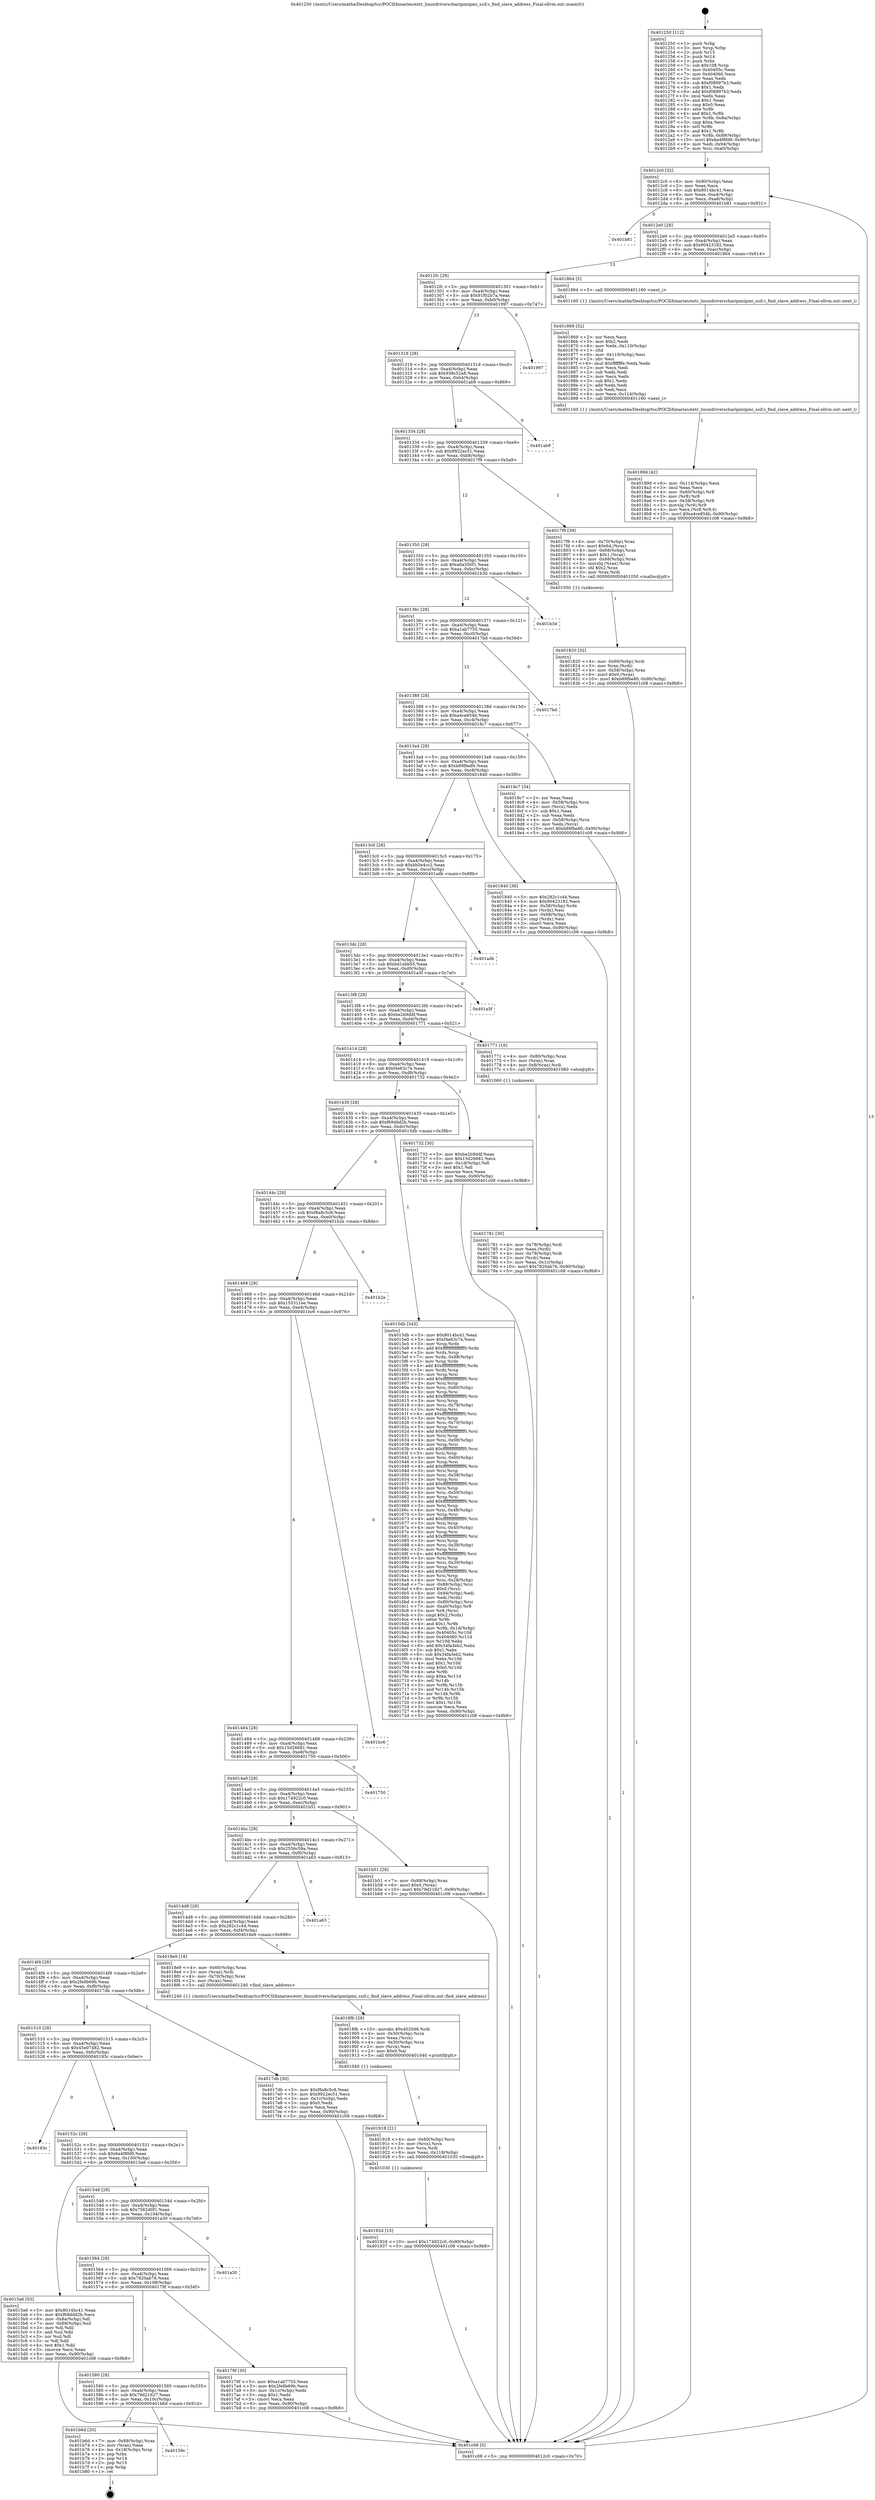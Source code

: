 digraph "0x401250" {
  label = "0x401250 (/mnt/c/Users/mathe/Desktop/tcc/POCII/binaries/extr_linuxdriverscharipmiipmi_ssif.c_find_slave_address_Final-ollvm.out::main(0))"
  labelloc = "t"
  node[shape=record]

  Entry [label="",width=0.3,height=0.3,shape=circle,fillcolor=black,style=filled]
  "0x4012c0" [label="{
     0x4012c0 [32]\l
     | [instrs]\l
     &nbsp;&nbsp;0x4012c0 \<+6\>: mov -0x90(%rbp),%eax\l
     &nbsp;&nbsp;0x4012c6 \<+2\>: mov %eax,%ecx\l
     &nbsp;&nbsp;0x4012c8 \<+6\>: sub $0x8014bc41,%ecx\l
     &nbsp;&nbsp;0x4012ce \<+6\>: mov %eax,-0xa4(%rbp)\l
     &nbsp;&nbsp;0x4012d4 \<+6\>: mov %ecx,-0xa8(%rbp)\l
     &nbsp;&nbsp;0x4012da \<+6\>: je 0000000000401b81 \<main+0x931\>\l
  }"]
  "0x401b81" [label="{
     0x401b81\l
  }", style=dashed]
  "0x4012e0" [label="{
     0x4012e0 [28]\l
     | [instrs]\l
     &nbsp;&nbsp;0x4012e0 \<+5\>: jmp 00000000004012e5 \<main+0x95\>\l
     &nbsp;&nbsp;0x4012e5 \<+6\>: mov -0xa4(%rbp),%eax\l
     &nbsp;&nbsp;0x4012eb \<+5\>: sub $0x90423182,%eax\l
     &nbsp;&nbsp;0x4012f0 \<+6\>: mov %eax,-0xac(%rbp)\l
     &nbsp;&nbsp;0x4012f6 \<+6\>: je 0000000000401864 \<main+0x614\>\l
  }"]
  Exit [label="",width=0.3,height=0.3,shape=circle,fillcolor=black,style=filled,peripheries=2]
  "0x401864" [label="{
     0x401864 [5]\l
     | [instrs]\l
     &nbsp;&nbsp;0x401864 \<+5\>: call 0000000000401160 \<next_i\>\l
     | [calls]\l
     &nbsp;&nbsp;0x401160 \{1\} (/mnt/c/Users/mathe/Desktop/tcc/POCII/binaries/extr_linuxdriverscharipmiipmi_ssif.c_find_slave_address_Final-ollvm.out::next_i)\l
  }"]
  "0x4012fc" [label="{
     0x4012fc [28]\l
     | [instrs]\l
     &nbsp;&nbsp;0x4012fc \<+5\>: jmp 0000000000401301 \<main+0xb1\>\l
     &nbsp;&nbsp;0x401301 \<+6\>: mov -0xa4(%rbp),%eax\l
     &nbsp;&nbsp;0x401307 \<+5\>: sub $0x91f02b7a,%eax\l
     &nbsp;&nbsp;0x40130c \<+6\>: mov %eax,-0xb0(%rbp)\l
     &nbsp;&nbsp;0x401312 \<+6\>: je 0000000000401997 \<main+0x747\>\l
  }"]
  "0x40159c" [label="{
     0x40159c\l
  }", style=dashed]
  "0x401997" [label="{
     0x401997\l
  }", style=dashed]
  "0x401318" [label="{
     0x401318 [28]\l
     | [instrs]\l
     &nbsp;&nbsp;0x401318 \<+5\>: jmp 000000000040131d \<main+0xcd\>\l
     &nbsp;&nbsp;0x40131d \<+6\>: mov -0xa4(%rbp),%eax\l
     &nbsp;&nbsp;0x401323 \<+5\>: sub $0x938c52a8,%eax\l
     &nbsp;&nbsp;0x401328 \<+6\>: mov %eax,-0xb4(%rbp)\l
     &nbsp;&nbsp;0x40132e \<+6\>: je 0000000000401ab9 \<main+0x869\>\l
  }"]
  "0x401b6d" [label="{
     0x401b6d [20]\l
     | [instrs]\l
     &nbsp;&nbsp;0x401b6d \<+7\>: mov -0x88(%rbp),%rax\l
     &nbsp;&nbsp;0x401b74 \<+2\>: mov (%rax),%eax\l
     &nbsp;&nbsp;0x401b76 \<+4\>: lea -0x18(%rbp),%rsp\l
     &nbsp;&nbsp;0x401b7a \<+1\>: pop %rbx\l
     &nbsp;&nbsp;0x401b7b \<+2\>: pop %r14\l
     &nbsp;&nbsp;0x401b7d \<+2\>: pop %r15\l
     &nbsp;&nbsp;0x401b7f \<+1\>: pop %rbp\l
     &nbsp;&nbsp;0x401b80 \<+1\>: ret\l
  }"]
  "0x401ab9" [label="{
     0x401ab9\l
  }", style=dashed]
  "0x401334" [label="{
     0x401334 [28]\l
     | [instrs]\l
     &nbsp;&nbsp;0x401334 \<+5\>: jmp 0000000000401339 \<main+0xe9\>\l
     &nbsp;&nbsp;0x401339 \<+6\>: mov -0xa4(%rbp),%eax\l
     &nbsp;&nbsp;0x40133f \<+5\>: sub $0x9922ec51,%eax\l
     &nbsp;&nbsp;0x401344 \<+6\>: mov %eax,-0xb8(%rbp)\l
     &nbsp;&nbsp;0x40134a \<+6\>: je 00000000004017f9 \<main+0x5a9\>\l
  }"]
  "0x40192d" [label="{
     0x40192d [15]\l
     | [instrs]\l
     &nbsp;&nbsp;0x40192d \<+10\>: movl $0x174922c0,-0x90(%rbp)\l
     &nbsp;&nbsp;0x401937 \<+5\>: jmp 0000000000401c08 \<main+0x9b8\>\l
  }"]
  "0x4017f9" [label="{
     0x4017f9 [39]\l
     | [instrs]\l
     &nbsp;&nbsp;0x4017f9 \<+4\>: mov -0x70(%rbp),%rax\l
     &nbsp;&nbsp;0x4017fd \<+6\>: movl $0x64,(%rax)\l
     &nbsp;&nbsp;0x401803 \<+4\>: mov -0x68(%rbp),%rax\l
     &nbsp;&nbsp;0x401807 \<+6\>: movl $0x1,(%rax)\l
     &nbsp;&nbsp;0x40180d \<+4\>: mov -0x68(%rbp),%rax\l
     &nbsp;&nbsp;0x401811 \<+3\>: movslq (%rax),%rax\l
     &nbsp;&nbsp;0x401814 \<+4\>: shl $0x2,%rax\l
     &nbsp;&nbsp;0x401818 \<+3\>: mov %rax,%rdi\l
     &nbsp;&nbsp;0x40181b \<+5\>: call 0000000000401050 \<malloc@plt\>\l
     | [calls]\l
     &nbsp;&nbsp;0x401050 \{1\} (unknown)\l
  }"]
  "0x401350" [label="{
     0x401350 [28]\l
     | [instrs]\l
     &nbsp;&nbsp;0x401350 \<+5\>: jmp 0000000000401355 \<main+0x105\>\l
     &nbsp;&nbsp;0x401355 \<+6\>: mov -0xa4(%rbp),%eax\l
     &nbsp;&nbsp;0x40135b \<+5\>: sub $0xa0a350f1,%eax\l
     &nbsp;&nbsp;0x401360 \<+6\>: mov %eax,-0xbc(%rbp)\l
     &nbsp;&nbsp;0x401366 \<+6\>: je 0000000000401b3d \<main+0x8ed\>\l
  }"]
  "0x401918" [label="{
     0x401918 [21]\l
     | [instrs]\l
     &nbsp;&nbsp;0x401918 \<+4\>: mov -0x60(%rbp),%rcx\l
     &nbsp;&nbsp;0x40191c \<+3\>: mov (%rcx),%rcx\l
     &nbsp;&nbsp;0x40191f \<+3\>: mov %rcx,%rdi\l
     &nbsp;&nbsp;0x401922 \<+6\>: mov %eax,-0x118(%rbp)\l
     &nbsp;&nbsp;0x401928 \<+5\>: call 0000000000401030 \<free@plt\>\l
     | [calls]\l
     &nbsp;&nbsp;0x401030 \{1\} (unknown)\l
  }"]
  "0x401b3d" [label="{
     0x401b3d\l
  }", style=dashed]
  "0x40136c" [label="{
     0x40136c [28]\l
     | [instrs]\l
     &nbsp;&nbsp;0x40136c \<+5\>: jmp 0000000000401371 \<main+0x121\>\l
     &nbsp;&nbsp;0x401371 \<+6\>: mov -0xa4(%rbp),%eax\l
     &nbsp;&nbsp;0x401377 \<+5\>: sub $0xa1ab7755,%eax\l
     &nbsp;&nbsp;0x40137c \<+6\>: mov %eax,-0xc0(%rbp)\l
     &nbsp;&nbsp;0x401382 \<+6\>: je 00000000004017bd \<main+0x56d\>\l
  }"]
  "0x4018fb" [label="{
     0x4018fb [29]\l
     | [instrs]\l
     &nbsp;&nbsp;0x4018fb \<+10\>: movabs $0x4020d6,%rdi\l
     &nbsp;&nbsp;0x401905 \<+4\>: mov -0x50(%rbp),%rcx\l
     &nbsp;&nbsp;0x401909 \<+2\>: mov %eax,(%rcx)\l
     &nbsp;&nbsp;0x40190b \<+4\>: mov -0x50(%rbp),%rcx\l
     &nbsp;&nbsp;0x40190f \<+2\>: mov (%rcx),%esi\l
     &nbsp;&nbsp;0x401911 \<+2\>: mov $0x0,%al\l
     &nbsp;&nbsp;0x401913 \<+5\>: call 0000000000401040 \<printf@plt\>\l
     | [calls]\l
     &nbsp;&nbsp;0x401040 \{1\} (unknown)\l
  }"]
  "0x4017bd" [label="{
     0x4017bd\l
  }", style=dashed]
  "0x401388" [label="{
     0x401388 [28]\l
     | [instrs]\l
     &nbsp;&nbsp;0x401388 \<+5\>: jmp 000000000040138d \<main+0x13d\>\l
     &nbsp;&nbsp;0x40138d \<+6\>: mov -0xa4(%rbp),%eax\l
     &nbsp;&nbsp;0x401393 \<+5\>: sub $0xa4ce854b,%eax\l
     &nbsp;&nbsp;0x401398 \<+6\>: mov %eax,-0xc4(%rbp)\l
     &nbsp;&nbsp;0x40139e \<+6\>: je 00000000004018c7 \<main+0x677\>\l
  }"]
  "0x40189d" [label="{
     0x40189d [42]\l
     | [instrs]\l
     &nbsp;&nbsp;0x40189d \<+6\>: mov -0x114(%rbp),%ecx\l
     &nbsp;&nbsp;0x4018a3 \<+3\>: imul %eax,%ecx\l
     &nbsp;&nbsp;0x4018a6 \<+4\>: mov -0x60(%rbp),%r8\l
     &nbsp;&nbsp;0x4018aa \<+3\>: mov (%r8),%r8\l
     &nbsp;&nbsp;0x4018ad \<+4\>: mov -0x58(%rbp),%r9\l
     &nbsp;&nbsp;0x4018b1 \<+3\>: movslq (%r9),%r9\l
     &nbsp;&nbsp;0x4018b4 \<+4\>: mov %ecx,(%r8,%r9,4)\l
     &nbsp;&nbsp;0x4018b8 \<+10\>: movl $0xa4ce854b,-0x90(%rbp)\l
     &nbsp;&nbsp;0x4018c2 \<+5\>: jmp 0000000000401c08 \<main+0x9b8\>\l
  }"]
  "0x4018c7" [label="{
     0x4018c7 [34]\l
     | [instrs]\l
     &nbsp;&nbsp;0x4018c7 \<+2\>: xor %eax,%eax\l
     &nbsp;&nbsp;0x4018c9 \<+4\>: mov -0x58(%rbp),%rcx\l
     &nbsp;&nbsp;0x4018cd \<+2\>: mov (%rcx),%edx\l
     &nbsp;&nbsp;0x4018cf \<+3\>: sub $0x1,%eax\l
     &nbsp;&nbsp;0x4018d2 \<+2\>: sub %eax,%edx\l
     &nbsp;&nbsp;0x4018d4 \<+4\>: mov -0x58(%rbp),%rcx\l
     &nbsp;&nbsp;0x4018d8 \<+2\>: mov %edx,(%rcx)\l
     &nbsp;&nbsp;0x4018da \<+10\>: movl $0xb89fbe80,-0x90(%rbp)\l
     &nbsp;&nbsp;0x4018e4 \<+5\>: jmp 0000000000401c08 \<main+0x9b8\>\l
  }"]
  "0x4013a4" [label="{
     0x4013a4 [28]\l
     | [instrs]\l
     &nbsp;&nbsp;0x4013a4 \<+5\>: jmp 00000000004013a9 \<main+0x159\>\l
     &nbsp;&nbsp;0x4013a9 \<+6\>: mov -0xa4(%rbp),%eax\l
     &nbsp;&nbsp;0x4013af \<+5\>: sub $0xb89fbe80,%eax\l
     &nbsp;&nbsp;0x4013b4 \<+6\>: mov %eax,-0xc8(%rbp)\l
     &nbsp;&nbsp;0x4013ba \<+6\>: je 0000000000401840 \<main+0x5f0\>\l
  }"]
  "0x401869" [label="{
     0x401869 [52]\l
     | [instrs]\l
     &nbsp;&nbsp;0x401869 \<+2\>: xor %ecx,%ecx\l
     &nbsp;&nbsp;0x40186b \<+5\>: mov $0x2,%edx\l
     &nbsp;&nbsp;0x401870 \<+6\>: mov %edx,-0x110(%rbp)\l
     &nbsp;&nbsp;0x401876 \<+1\>: cltd\l
     &nbsp;&nbsp;0x401877 \<+6\>: mov -0x110(%rbp),%esi\l
     &nbsp;&nbsp;0x40187d \<+2\>: idiv %esi\l
     &nbsp;&nbsp;0x40187f \<+6\>: imul $0xfffffffe,%edx,%edx\l
     &nbsp;&nbsp;0x401885 \<+2\>: mov %ecx,%edi\l
     &nbsp;&nbsp;0x401887 \<+2\>: sub %edx,%edi\l
     &nbsp;&nbsp;0x401889 \<+2\>: mov %ecx,%edx\l
     &nbsp;&nbsp;0x40188b \<+3\>: sub $0x1,%edx\l
     &nbsp;&nbsp;0x40188e \<+2\>: add %edx,%edi\l
     &nbsp;&nbsp;0x401890 \<+2\>: sub %edi,%ecx\l
     &nbsp;&nbsp;0x401892 \<+6\>: mov %ecx,-0x114(%rbp)\l
     &nbsp;&nbsp;0x401898 \<+5\>: call 0000000000401160 \<next_i\>\l
     | [calls]\l
     &nbsp;&nbsp;0x401160 \{1\} (/mnt/c/Users/mathe/Desktop/tcc/POCII/binaries/extr_linuxdriverscharipmiipmi_ssif.c_find_slave_address_Final-ollvm.out::next_i)\l
  }"]
  "0x401840" [label="{
     0x401840 [36]\l
     | [instrs]\l
     &nbsp;&nbsp;0x401840 \<+5\>: mov $0x282c1c44,%eax\l
     &nbsp;&nbsp;0x401845 \<+5\>: mov $0x90423182,%ecx\l
     &nbsp;&nbsp;0x40184a \<+4\>: mov -0x58(%rbp),%rdx\l
     &nbsp;&nbsp;0x40184e \<+2\>: mov (%rdx),%esi\l
     &nbsp;&nbsp;0x401850 \<+4\>: mov -0x68(%rbp),%rdx\l
     &nbsp;&nbsp;0x401854 \<+2\>: cmp (%rdx),%esi\l
     &nbsp;&nbsp;0x401856 \<+3\>: cmovl %ecx,%eax\l
     &nbsp;&nbsp;0x401859 \<+6\>: mov %eax,-0x90(%rbp)\l
     &nbsp;&nbsp;0x40185f \<+5\>: jmp 0000000000401c08 \<main+0x9b8\>\l
  }"]
  "0x4013c0" [label="{
     0x4013c0 [28]\l
     | [instrs]\l
     &nbsp;&nbsp;0x4013c0 \<+5\>: jmp 00000000004013c5 \<main+0x175\>\l
     &nbsp;&nbsp;0x4013c5 \<+6\>: mov -0xa4(%rbp),%eax\l
     &nbsp;&nbsp;0x4013cb \<+5\>: sub $0xbb5e4cc2,%eax\l
     &nbsp;&nbsp;0x4013d0 \<+6\>: mov %eax,-0xcc(%rbp)\l
     &nbsp;&nbsp;0x4013d6 \<+6\>: je 0000000000401adb \<main+0x88b\>\l
  }"]
  "0x401820" [label="{
     0x401820 [32]\l
     | [instrs]\l
     &nbsp;&nbsp;0x401820 \<+4\>: mov -0x60(%rbp),%rdi\l
     &nbsp;&nbsp;0x401824 \<+3\>: mov %rax,(%rdi)\l
     &nbsp;&nbsp;0x401827 \<+4\>: mov -0x58(%rbp),%rax\l
     &nbsp;&nbsp;0x40182b \<+6\>: movl $0x0,(%rax)\l
     &nbsp;&nbsp;0x401831 \<+10\>: movl $0xb89fbe80,-0x90(%rbp)\l
     &nbsp;&nbsp;0x40183b \<+5\>: jmp 0000000000401c08 \<main+0x9b8\>\l
  }"]
  "0x401adb" [label="{
     0x401adb\l
  }", style=dashed]
  "0x4013dc" [label="{
     0x4013dc [28]\l
     | [instrs]\l
     &nbsp;&nbsp;0x4013dc \<+5\>: jmp 00000000004013e1 \<main+0x191\>\l
     &nbsp;&nbsp;0x4013e1 \<+6\>: mov -0xa4(%rbp),%eax\l
     &nbsp;&nbsp;0x4013e7 \<+5\>: sub $0xbd1ebb55,%eax\l
     &nbsp;&nbsp;0x4013ec \<+6\>: mov %eax,-0xd0(%rbp)\l
     &nbsp;&nbsp;0x4013f2 \<+6\>: je 0000000000401a3f \<main+0x7ef\>\l
  }"]
  "0x401580" [label="{
     0x401580 [28]\l
     | [instrs]\l
     &nbsp;&nbsp;0x401580 \<+5\>: jmp 0000000000401585 \<main+0x335\>\l
     &nbsp;&nbsp;0x401585 \<+6\>: mov -0xa4(%rbp),%eax\l
     &nbsp;&nbsp;0x40158b \<+5\>: sub $0x79d21627,%eax\l
     &nbsp;&nbsp;0x401590 \<+6\>: mov %eax,-0x10c(%rbp)\l
     &nbsp;&nbsp;0x401596 \<+6\>: je 0000000000401b6d \<main+0x91d\>\l
  }"]
  "0x401a3f" [label="{
     0x401a3f\l
  }", style=dashed]
  "0x4013f8" [label="{
     0x4013f8 [28]\l
     | [instrs]\l
     &nbsp;&nbsp;0x4013f8 \<+5\>: jmp 00000000004013fd \<main+0x1ad\>\l
     &nbsp;&nbsp;0x4013fd \<+6\>: mov -0xa4(%rbp),%eax\l
     &nbsp;&nbsp;0x401403 \<+5\>: sub $0xbe2b9ddf,%eax\l
     &nbsp;&nbsp;0x401408 \<+6\>: mov %eax,-0xd4(%rbp)\l
     &nbsp;&nbsp;0x40140e \<+6\>: je 0000000000401771 \<main+0x521\>\l
  }"]
  "0x40179f" [label="{
     0x40179f [30]\l
     | [instrs]\l
     &nbsp;&nbsp;0x40179f \<+5\>: mov $0xa1ab7755,%eax\l
     &nbsp;&nbsp;0x4017a4 \<+5\>: mov $0x2fe8b69b,%ecx\l
     &nbsp;&nbsp;0x4017a9 \<+3\>: mov -0x1c(%rbp),%edx\l
     &nbsp;&nbsp;0x4017ac \<+3\>: cmp $0x1,%edx\l
     &nbsp;&nbsp;0x4017af \<+3\>: cmovl %ecx,%eax\l
     &nbsp;&nbsp;0x4017b2 \<+6\>: mov %eax,-0x90(%rbp)\l
     &nbsp;&nbsp;0x4017b8 \<+5\>: jmp 0000000000401c08 \<main+0x9b8\>\l
  }"]
  "0x401771" [label="{
     0x401771 [16]\l
     | [instrs]\l
     &nbsp;&nbsp;0x401771 \<+4\>: mov -0x80(%rbp),%rax\l
     &nbsp;&nbsp;0x401775 \<+3\>: mov (%rax),%rax\l
     &nbsp;&nbsp;0x401778 \<+4\>: mov 0x8(%rax),%rdi\l
     &nbsp;&nbsp;0x40177c \<+5\>: call 0000000000401060 \<atoi@plt\>\l
     | [calls]\l
     &nbsp;&nbsp;0x401060 \{1\} (unknown)\l
  }"]
  "0x401414" [label="{
     0x401414 [28]\l
     | [instrs]\l
     &nbsp;&nbsp;0x401414 \<+5\>: jmp 0000000000401419 \<main+0x1c9\>\l
     &nbsp;&nbsp;0x401419 \<+6\>: mov -0xa4(%rbp),%eax\l
     &nbsp;&nbsp;0x40141f \<+5\>: sub $0xf4e63c7e,%eax\l
     &nbsp;&nbsp;0x401424 \<+6\>: mov %eax,-0xd8(%rbp)\l
     &nbsp;&nbsp;0x40142a \<+6\>: je 0000000000401732 \<main+0x4e2\>\l
  }"]
  "0x401564" [label="{
     0x401564 [28]\l
     | [instrs]\l
     &nbsp;&nbsp;0x401564 \<+5\>: jmp 0000000000401569 \<main+0x319\>\l
     &nbsp;&nbsp;0x401569 \<+6\>: mov -0xa4(%rbp),%eax\l
     &nbsp;&nbsp;0x40156f \<+5\>: sub $0x7820ab76,%eax\l
     &nbsp;&nbsp;0x401574 \<+6\>: mov %eax,-0x108(%rbp)\l
     &nbsp;&nbsp;0x40157a \<+6\>: je 000000000040179f \<main+0x54f\>\l
  }"]
  "0x401732" [label="{
     0x401732 [30]\l
     | [instrs]\l
     &nbsp;&nbsp;0x401732 \<+5\>: mov $0xbe2b9ddf,%eax\l
     &nbsp;&nbsp;0x401737 \<+5\>: mov $0x15d26681,%ecx\l
     &nbsp;&nbsp;0x40173c \<+3\>: mov -0x1d(%rbp),%dl\l
     &nbsp;&nbsp;0x40173f \<+3\>: test $0x1,%dl\l
     &nbsp;&nbsp;0x401742 \<+3\>: cmovne %ecx,%eax\l
     &nbsp;&nbsp;0x401745 \<+6\>: mov %eax,-0x90(%rbp)\l
     &nbsp;&nbsp;0x40174b \<+5\>: jmp 0000000000401c08 \<main+0x9b8\>\l
  }"]
  "0x401430" [label="{
     0x401430 [28]\l
     | [instrs]\l
     &nbsp;&nbsp;0x401430 \<+5\>: jmp 0000000000401435 \<main+0x1e5\>\l
     &nbsp;&nbsp;0x401435 \<+6\>: mov -0xa4(%rbp),%eax\l
     &nbsp;&nbsp;0x40143b \<+5\>: sub $0xf69ddd2b,%eax\l
     &nbsp;&nbsp;0x401440 \<+6\>: mov %eax,-0xdc(%rbp)\l
     &nbsp;&nbsp;0x401446 \<+6\>: je 00000000004015db \<main+0x38b\>\l
  }"]
  "0x401a30" [label="{
     0x401a30\l
  }", style=dashed]
  "0x4015db" [label="{
     0x4015db [343]\l
     | [instrs]\l
     &nbsp;&nbsp;0x4015db \<+5\>: mov $0x8014bc41,%eax\l
     &nbsp;&nbsp;0x4015e0 \<+5\>: mov $0xf4e63c7e,%ecx\l
     &nbsp;&nbsp;0x4015e5 \<+3\>: mov %rsp,%rdx\l
     &nbsp;&nbsp;0x4015e8 \<+4\>: add $0xfffffffffffffff0,%rdx\l
     &nbsp;&nbsp;0x4015ec \<+3\>: mov %rdx,%rsp\l
     &nbsp;&nbsp;0x4015ef \<+7\>: mov %rdx,-0x88(%rbp)\l
     &nbsp;&nbsp;0x4015f6 \<+3\>: mov %rsp,%rdx\l
     &nbsp;&nbsp;0x4015f9 \<+4\>: add $0xfffffffffffffff0,%rdx\l
     &nbsp;&nbsp;0x4015fd \<+3\>: mov %rdx,%rsp\l
     &nbsp;&nbsp;0x401600 \<+3\>: mov %rsp,%rsi\l
     &nbsp;&nbsp;0x401603 \<+4\>: add $0xfffffffffffffff0,%rsi\l
     &nbsp;&nbsp;0x401607 \<+3\>: mov %rsi,%rsp\l
     &nbsp;&nbsp;0x40160a \<+4\>: mov %rsi,-0x80(%rbp)\l
     &nbsp;&nbsp;0x40160e \<+3\>: mov %rsp,%rsi\l
     &nbsp;&nbsp;0x401611 \<+4\>: add $0xfffffffffffffff0,%rsi\l
     &nbsp;&nbsp;0x401615 \<+3\>: mov %rsi,%rsp\l
     &nbsp;&nbsp;0x401618 \<+4\>: mov %rsi,-0x78(%rbp)\l
     &nbsp;&nbsp;0x40161c \<+3\>: mov %rsp,%rsi\l
     &nbsp;&nbsp;0x40161f \<+4\>: add $0xfffffffffffffff0,%rsi\l
     &nbsp;&nbsp;0x401623 \<+3\>: mov %rsi,%rsp\l
     &nbsp;&nbsp;0x401626 \<+4\>: mov %rsi,-0x70(%rbp)\l
     &nbsp;&nbsp;0x40162a \<+3\>: mov %rsp,%rsi\l
     &nbsp;&nbsp;0x40162d \<+4\>: add $0xfffffffffffffff0,%rsi\l
     &nbsp;&nbsp;0x401631 \<+3\>: mov %rsi,%rsp\l
     &nbsp;&nbsp;0x401634 \<+4\>: mov %rsi,-0x68(%rbp)\l
     &nbsp;&nbsp;0x401638 \<+3\>: mov %rsp,%rsi\l
     &nbsp;&nbsp;0x40163b \<+4\>: add $0xfffffffffffffff0,%rsi\l
     &nbsp;&nbsp;0x40163f \<+3\>: mov %rsi,%rsp\l
     &nbsp;&nbsp;0x401642 \<+4\>: mov %rsi,-0x60(%rbp)\l
     &nbsp;&nbsp;0x401646 \<+3\>: mov %rsp,%rsi\l
     &nbsp;&nbsp;0x401649 \<+4\>: add $0xfffffffffffffff0,%rsi\l
     &nbsp;&nbsp;0x40164d \<+3\>: mov %rsi,%rsp\l
     &nbsp;&nbsp;0x401650 \<+4\>: mov %rsi,-0x58(%rbp)\l
     &nbsp;&nbsp;0x401654 \<+3\>: mov %rsp,%rsi\l
     &nbsp;&nbsp;0x401657 \<+4\>: add $0xfffffffffffffff0,%rsi\l
     &nbsp;&nbsp;0x40165b \<+3\>: mov %rsi,%rsp\l
     &nbsp;&nbsp;0x40165e \<+4\>: mov %rsi,-0x50(%rbp)\l
     &nbsp;&nbsp;0x401662 \<+3\>: mov %rsp,%rsi\l
     &nbsp;&nbsp;0x401665 \<+4\>: add $0xfffffffffffffff0,%rsi\l
     &nbsp;&nbsp;0x401669 \<+3\>: mov %rsi,%rsp\l
     &nbsp;&nbsp;0x40166c \<+4\>: mov %rsi,-0x48(%rbp)\l
     &nbsp;&nbsp;0x401670 \<+3\>: mov %rsp,%rsi\l
     &nbsp;&nbsp;0x401673 \<+4\>: add $0xfffffffffffffff0,%rsi\l
     &nbsp;&nbsp;0x401677 \<+3\>: mov %rsi,%rsp\l
     &nbsp;&nbsp;0x40167a \<+4\>: mov %rsi,-0x40(%rbp)\l
     &nbsp;&nbsp;0x40167e \<+3\>: mov %rsp,%rsi\l
     &nbsp;&nbsp;0x401681 \<+4\>: add $0xfffffffffffffff0,%rsi\l
     &nbsp;&nbsp;0x401685 \<+3\>: mov %rsi,%rsp\l
     &nbsp;&nbsp;0x401688 \<+4\>: mov %rsi,-0x38(%rbp)\l
     &nbsp;&nbsp;0x40168c \<+3\>: mov %rsp,%rsi\l
     &nbsp;&nbsp;0x40168f \<+4\>: add $0xfffffffffffffff0,%rsi\l
     &nbsp;&nbsp;0x401693 \<+3\>: mov %rsi,%rsp\l
     &nbsp;&nbsp;0x401696 \<+4\>: mov %rsi,-0x30(%rbp)\l
     &nbsp;&nbsp;0x40169a \<+3\>: mov %rsp,%rsi\l
     &nbsp;&nbsp;0x40169d \<+4\>: add $0xfffffffffffffff0,%rsi\l
     &nbsp;&nbsp;0x4016a1 \<+3\>: mov %rsi,%rsp\l
     &nbsp;&nbsp;0x4016a4 \<+4\>: mov %rsi,-0x28(%rbp)\l
     &nbsp;&nbsp;0x4016a8 \<+7\>: mov -0x88(%rbp),%rsi\l
     &nbsp;&nbsp;0x4016af \<+6\>: movl $0x0,(%rsi)\l
     &nbsp;&nbsp;0x4016b5 \<+6\>: mov -0x94(%rbp),%edi\l
     &nbsp;&nbsp;0x4016bb \<+2\>: mov %edi,(%rdx)\l
     &nbsp;&nbsp;0x4016bd \<+4\>: mov -0x80(%rbp),%rsi\l
     &nbsp;&nbsp;0x4016c1 \<+7\>: mov -0xa0(%rbp),%r8\l
     &nbsp;&nbsp;0x4016c8 \<+3\>: mov %r8,(%rsi)\l
     &nbsp;&nbsp;0x4016cb \<+3\>: cmpl $0x2,(%rdx)\l
     &nbsp;&nbsp;0x4016ce \<+4\>: setne %r9b\l
     &nbsp;&nbsp;0x4016d2 \<+4\>: and $0x1,%r9b\l
     &nbsp;&nbsp;0x4016d6 \<+4\>: mov %r9b,-0x1d(%rbp)\l
     &nbsp;&nbsp;0x4016da \<+8\>: mov 0x40405c,%r10d\l
     &nbsp;&nbsp;0x4016e2 \<+8\>: mov 0x404060,%r11d\l
     &nbsp;&nbsp;0x4016ea \<+3\>: mov %r10d,%ebx\l
     &nbsp;&nbsp;0x4016ed \<+6\>: add $0x34fa3eb2,%ebx\l
     &nbsp;&nbsp;0x4016f3 \<+3\>: sub $0x1,%ebx\l
     &nbsp;&nbsp;0x4016f6 \<+6\>: sub $0x34fa3eb2,%ebx\l
     &nbsp;&nbsp;0x4016fc \<+4\>: imul %ebx,%r10d\l
     &nbsp;&nbsp;0x401700 \<+4\>: and $0x1,%r10d\l
     &nbsp;&nbsp;0x401704 \<+4\>: cmp $0x0,%r10d\l
     &nbsp;&nbsp;0x401708 \<+4\>: sete %r9b\l
     &nbsp;&nbsp;0x40170c \<+4\>: cmp $0xa,%r11d\l
     &nbsp;&nbsp;0x401710 \<+4\>: setl %r14b\l
     &nbsp;&nbsp;0x401714 \<+3\>: mov %r9b,%r15b\l
     &nbsp;&nbsp;0x401717 \<+3\>: and %r14b,%r15b\l
     &nbsp;&nbsp;0x40171a \<+3\>: xor %r14b,%r9b\l
     &nbsp;&nbsp;0x40171d \<+3\>: or %r9b,%r15b\l
     &nbsp;&nbsp;0x401720 \<+4\>: test $0x1,%r15b\l
     &nbsp;&nbsp;0x401724 \<+3\>: cmovne %ecx,%eax\l
     &nbsp;&nbsp;0x401727 \<+6\>: mov %eax,-0x90(%rbp)\l
     &nbsp;&nbsp;0x40172d \<+5\>: jmp 0000000000401c08 \<main+0x9b8\>\l
  }"]
  "0x40144c" [label="{
     0x40144c [28]\l
     | [instrs]\l
     &nbsp;&nbsp;0x40144c \<+5\>: jmp 0000000000401451 \<main+0x201\>\l
     &nbsp;&nbsp;0x401451 \<+6\>: mov -0xa4(%rbp),%eax\l
     &nbsp;&nbsp;0x401457 \<+5\>: sub $0xf8a8c5c8,%eax\l
     &nbsp;&nbsp;0x40145c \<+6\>: mov %eax,-0xe0(%rbp)\l
     &nbsp;&nbsp;0x401462 \<+6\>: je 0000000000401b2e \<main+0x8de\>\l
  }"]
  "0x401781" [label="{
     0x401781 [30]\l
     | [instrs]\l
     &nbsp;&nbsp;0x401781 \<+4\>: mov -0x78(%rbp),%rdi\l
     &nbsp;&nbsp;0x401785 \<+2\>: mov %eax,(%rdi)\l
     &nbsp;&nbsp;0x401787 \<+4\>: mov -0x78(%rbp),%rdi\l
     &nbsp;&nbsp;0x40178b \<+2\>: mov (%rdi),%eax\l
     &nbsp;&nbsp;0x40178d \<+3\>: mov %eax,-0x1c(%rbp)\l
     &nbsp;&nbsp;0x401790 \<+10\>: movl $0x7820ab76,-0x90(%rbp)\l
     &nbsp;&nbsp;0x40179a \<+5\>: jmp 0000000000401c08 \<main+0x9b8\>\l
  }"]
  "0x401b2e" [label="{
     0x401b2e\l
  }", style=dashed]
  "0x401468" [label="{
     0x401468 [28]\l
     | [instrs]\l
     &nbsp;&nbsp;0x401468 \<+5\>: jmp 000000000040146d \<main+0x21d\>\l
     &nbsp;&nbsp;0x40146d \<+6\>: mov -0xa4(%rbp),%eax\l
     &nbsp;&nbsp;0x401473 \<+5\>: sub $0x155311ee,%eax\l
     &nbsp;&nbsp;0x401478 \<+6\>: mov %eax,-0xe4(%rbp)\l
     &nbsp;&nbsp;0x40147e \<+6\>: je 0000000000401bc6 \<main+0x976\>\l
  }"]
  "0x401250" [label="{
     0x401250 [112]\l
     | [instrs]\l
     &nbsp;&nbsp;0x401250 \<+1\>: push %rbp\l
     &nbsp;&nbsp;0x401251 \<+3\>: mov %rsp,%rbp\l
     &nbsp;&nbsp;0x401254 \<+2\>: push %r15\l
     &nbsp;&nbsp;0x401256 \<+2\>: push %r14\l
     &nbsp;&nbsp;0x401258 \<+1\>: push %rbx\l
     &nbsp;&nbsp;0x401259 \<+7\>: sub $0x108,%rsp\l
     &nbsp;&nbsp;0x401260 \<+7\>: mov 0x40405c,%eax\l
     &nbsp;&nbsp;0x401267 \<+7\>: mov 0x404060,%ecx\l
     &nbsp;&nbsp;0x40126e \<+2\>: mov %eax,%edx\l
     &nbsp;&nbsp;0x401270 \<+6\>: sub $0xf08997b3,%edx\l
     &nbsp;&nbsp;0x401276 \<+3\>: sub $0x1,%edx\l
     &nbsp;&nbsp;0x401279 \<+6\>: add $0xf08997b3,%edx\l
     &nbsp;&nbsp;0x40127f \<+3\>: imul %edx,%eax\l
     &nbsp;&nbsp;0x401282 \<+3\>: and $0x1,%eax\l
     &nbsp;&nbsp;0x401285 \<+3\>: cmp $0x0,%eax\l
     &nbsp;&nbsp;0x401288 \<+4\>: sete %r8b\l
     &nbsp;&nbsp;0x40128c \<+4\>: and $0x1,%r8b\l
     &nbsp;&nbsp;0x401290 \<+7\>: mov %r8b,-0x8a(%rbp)\l
     &nbsp;&nbsp;0x401297 \<+3\>: cmp $0xa,%ecx\l
     &nbsp;&nbsp;0x40129a \<+4\>: setl %r8b\l
     &nbsp;&nbsp;0x40129e \<+4\>: and $0x1,%r8b\l
     &nbsp;&nbsp;0x4012a2 \<+7\>: mov %r8b,-0x89(%rbp)\l
     &nbsp;&nbsp;0x4012a9 \<+10\>: movl $0x6a4f8fd9,-0x90(%rbp)\l
     &nbsp;&nbsp;0x4012b3 \<+6\>: mov %edi,-0x94(%rbp)\l
     &nbsp;&nbsp;0x4012b9 \<+7\>: mov %rsi,-0xa0(%rbp)\l
  }"]
  "0x401bc6" [label="{
     0x401bc6\l
  }", style=dashed]
  "0x401484" [label="{
     0x401484 [28]\l
     | [instrs]\l
     &nbsp;&nbsp;0x401484 \<+5\>: jmp 0000000000401489 \<main+0x239\>\l
     &nbsp;&nbsp;0x401489 \<+6\>: mov -0xa4(%rbp),%eax\l
     &nbsp;&nbsp;0x40148f \<+5\>: sub $0x15d26681,%eax\l
     &nbsp;&nbsp;0x401494 \<+6\>: mov %eax,-0xe8(%rbp)\l
     &nbsp;&nbsp;0x40149a \<+6\>: je 0000000000401750 \<main+0x500\>\l
  }"]
  "0x401c08" [label="{
     0x401c08 [5]\l
     | [instrs]\l
     &nbsp;&nbsp;0x401c08 \<+5\>: jmp 00000000004012c0 \<main+0x70\>\l
  }"]
  "0x401750" [label="{
     0x401750\l
  }", style=dashed]
  "0x4014a0" [label="{
     0x4014a0 [28]\l
     | [instrs]\l
     &nbsp;&nbsp;0x4014a0 \<+5\>: jmp 00000000004014a5 \<main+0x255\>\l
     &nbsp;&nbsp;0x4014a5 \<+6\>: mov -0xa4(%rbp),%eax\l
     &nbsp;&nbsp;0x4014ab \<+5\>: sub $0x174922c0,%eax\l
     &nbsp;&nbsp;0x4014b0 \<+6\>: mov %eax,-0xec(%rbp)\l
     &nbsp;&nbsp;0x4014b6 \<+6\>: je 0000000000401b51 \<main+0x901\>\l
  }"]
  "0x401548" [label="{
     0x401548 [28]\l
     | [instrs]\l
     &nbsp;&nbsp;0x401548 \<+5\>: jmp 000000000040154d \<main+0x2fd\>\l
     &nbsp;&nbsp;0x40154d \<+6\>: mov -0xa4(%rbp),%eax\l
     &nbsp;&nbsp;0x401553 \<+5\>: sub $0x7562d0f1,%eax\l
     &nbsp;&nbsp;0x401558 \<+6\>: mov %eax,-0x104(%rbp)\l
     &nbsp;&nbsp;0x40155e \<+6\>: je 0000000000401a30 \<main+0x7e0\>\l
  }"]
  "0x401b51" [label="{
     0x401b51 [28]\l
     | [instrs]\l
     &nbsp;&nbsp;0x401b51 \<+7\>: mov -0x88(%rbp),%rax\l
     &nbsp;&nbsp;0x401b58 \<+6\>: movl $0x0,(%rax)\l
     &nbsp;&nbsp;0x401b5e \<+10\>: movl $0x79d21627,-0x90(%rbp)\l
     &nbsp;&nbsp;0x401b68 \<+5\>: jmp 0000000000401c08 \<main+0x9b8\>\l
  }"]
  "0x4014bc" [label="{
     0x4014bc [28]\l
     | [instrs]\l
     &nbsp;&nbsp;0x4014bc \<+5\>: jmp 00000000004014c1 \<main+0x271\>\l
     &nbsp;&nbsp;0x4014c1 \<+6\>: mov -0xa4(%rbp),%eax\l
     &nbsp;&nbsp;0x4014c7 \<+5\>: sub $0x2556c59a,%eax\l
     &nbsp;&nbsp;0x4014cc \<+6\>: mov %eax,-0xf0(%rbp)\l
     &nbsp;&nbsp;0x4014d2 \<+6\>: je 0000000000401a63 \<main+0x813\>\l
  }"]
  "0x4015a6" [label="{
     0x4015a6 [53]\l
     | [instrs]\l
     &nbsp;&nbsp;0x4015a6 \<+5\>: mov $0x8014bc41,%eax\l
     &nbsp;&nbsp;0x4015ab \<+5\>: mov $0xf69ddd2b,%ecx\l
     &nbsp;&nbsp;0x4015b0 \<+6\>: mov -0x8a(%rbp),%dl\l
     &nbsp;&nbsp;0x4015b6 \<+7\>: mov -0x89(%rbp),%sil\l
     &nbsp;&nbsp;0x4015bd \<+3\>: mov %dl,%dil\l
     &nbsp;&nbsp;0x4015c0 \<+3\>: and %sil,%dil\l
     &nbsp;&nbsp;0x4015c3 \<+3\>: xor %sil,%dl\l
     &nbsp;&nbsp;0x4015c6 \<+3\>: or %dl,%dil\l
     &nbsp;&nbsp;0x4015c9 \<+4\>: test $0x1,%dil\l
     &nbsp;&nbsp;0x4015cd \<+3\>: cmovne %ecx,%eax\l
     &nbsp;&nbsp;0x4015d0 \<+6\>: mov %eax,-0x90(%rbp)\l
     &nbsp;&nbsp;0x4015d6 \<+5\>: jmp 0000000000401c08 \<main+0x9b8\>\l
  }"]
  "0x401a63" [label="{
     0x401a63\l
  }", style=dashed]
  "0x4014d8" [label="{
     0x4014d8 [28]\l
     | [instrs]\l
     &nbsp;&nbsp;0x4014d8 \<+5\>: jmp 00000000004014dd \<main+0x28d\>\l
     &nbsp;&nbsp;0x4014dd \<+6\>: mov -0xa4(%rbp),%eax\l
     &nbsp;&nbsp;0x4014e3 \<+5\>: sub $0x282c1c44,%eax\l
     &nbsp;&nbsp;0x4014e8 \<+6\>: mov %eax,-0xf4(%rbp)\l
     &nbsp;&nbsp;0x4014ee \<+6\>: je 00000000004018e9 \<main+0x699\>\l
  }"]
  "0x40152c" [label="{
     0x40152c [28]\l
     | [instrs]\l
     &nbsp;&nbsp;0x40152c \<+5\>: jmp 0000000000401531 \<main+0x2e1\>\l
     &nbsp;&nbsp;0x401531 \<+6\>: mov -0xa4(%rbp),%eax\l
     &nbsp;&nbsp;0x401537 \<+5\>: sub $0x6a4f8fd9,%eax\l
     &nbsp;&nbsp;0x40153c \<+6\>: mov %eax,-0x100(%rbp)\l
     &nbsp;&nbsp;0x401542 \<+6\>: je 00000000004015a6 \<main+0x356\>\l
  }"]
  "0x4018e9" [label="{
     0x4018e9 [18]\l
     | [instrs]\l
     &nbsp;&nbsp;0x4018e9 \<+4\>: mov -0x60(%rbp),%rax\l
     &nbsp;&nbsp;0x4018ed \<+3\>: mov (%rax),%rdi\l
     &nbsp;&nbsp;0x4018f0 \<+4\>: mov -0x70(%rbp),%rax\l
     &nbsp;&nbsp;0x4018f4 \<+2\>: mov (%rax),%esi\l
     &nbsp;&nbsp;0x4018f6 \<+5\>: call 0000000000401240 \<find_slave_address\>\l
     | [calls]\l
     &nbsp;&nbsp;0x401240 \{1\} (/mnt/c/Users/mathe/Desktop/tcc/POCII/binaries/extr_linuxdriverscharipmiipmi_ssif.c_find_slave_address_Final-ollvm.out::find_slave_address)\l
  }"]
  "0x4014f4" [label="{
     0x4014f4 [28]\l
     | [instrs]\l
     &nbsp;&nbsp;0x4014f4 \<+5\>: jmp 00000000004014f9 \<main+0x2a9\>\l
     &nbsp;&nbsp;0x4014f9 \<+6\>: mov -0xa4(%rbp),%eax\l
     &nbsp;&nbsp;0x4014ff \<+5\>: sub $0x2fe8b69b,%eax\l
     &nbsp;&nbsp;0x401504 \<+6\>: mov %eax,-0xf8(%rbp)\l
     &nbsp;&nbsp;0x40150a \<+6\>: je 00000000004017db \<main+0x58b\>\l
  }"]
  "0x40193c" [label="{
     0x40193c\l
  }", style=dashed]
  "0x4017db" [label="{
     0x4017db [30]\l
     | [instrs]\l
     &nbsp;&nbsp;0x4017db \<+5\>: mov $0xf8a8c5c8,%eax\l
     &nbsp;&nbsp;0x4017e0 \<+5\>: mov $0x9922ec51,%ecx\l
     &nbsp;&nbsp;0x4017e5 \<+3\>: mov -0x1c(%rbp),%edx\l
     &nbsp;&nbsp;0x4017e8 \<+3\>: cmp $0x0,%edx\l
     &nbsp;&nbsp;0x4017eb \<+3\>: cmove %ecx,%eax\l
     &nbsp;&nbsp;0x4017ee \<+6\>: mov %eax,-0x90(%rbp)\l
     &nbsp;&nbsp;0x4017f4 \<+5\>: jmp 0000000000401c08 \<main+0x9b8\>\l
  }"]
  "0x401510" [label="{
     0x401510 [28]\l
     | [instrs]\l
     &nbsp;&nbsp;0x401510 \<+5\>: jmp 0000000000401515 \<main+0x2c5\>\l
     &nbsp;&nbsp;0x401515 \<+6\>: mov -0xa4(%rbp),%eax\l
     &nbsp;&nbsp;0x40151b \<+5\>: sub $0x45e07482,%eax\l
     &nbsp;&nbsp;0x401520 \<+6\>: mov %eax,-0xfc(%rbp)\l
     &nbsp;&nbsp;0x401526 \<+6\>: je 000000000040193c \<main+0x6ec\>\l
  }"]
  Entry -> "0x401250" [label=" 1"]
  "0x4012c0" -> "0x401b81" [label=" 0"]
  "0x4012c0" -> "0x4012e0" [label=" 14"]
  "0x401b6d" -> Exit [label=" 1"]
  "0x4012e0" -> "0x401864" [label=" 1"]
  "0x4012e0" -> "0x4012fc" [label=" 13"]
  "0x401580" -> "0x40159c" [label=" 0"]
  "0x4012fc" -> "0x401997" [label=" 0"]
  "0x4012fc" -> "0x401318" [label=" 13"]
  "0x401580" -> "0x401b6d" [label=" 1"]
  "0x401318" -> "0x401ab9" [label=" 0"]
  "0x401318" -> "0x401334" [label=" 13"]
  "0x401b51" -> "0x401c08" [label=" 1"]
  "0x401334" -> "0x4017f9" [label=" 1"]
  "0x401334" -> "0x401350" [label=" 12"]
  "0x40192d" -> "0x401c08" [label=" 1"]
  "0x401350" -> "0x401b3d" [label=" 0"]
  "0x401350" -> "0x40136c" [label=" 12"]
  "0x401918" -> "0x40192d" [label=" 1"]
  "0x40136c" -> "0x4017bd" [label=" 0"]
  "0x40136c" -> "0x401388" [label=" 12"]
  "0x4018fb" -> "0x401918" [label=" 1"]
  "0x401388" -> "0x4018c7" [label=" 1"]
  "0x401388" -> "0x4013a4" [label=" 11"]
  "0x4018e9" -> "0x4018fb" [label=" 1"]
  "0x4013a4" -> "0x401840" [label=" 2"]
  "0x4013a4" -> "0x4013c0" [label=" 9"]
  "0x4018c7" -> "0x401c08" [label=" 1"]
  "0x4013c0" -> "0x401adb" [label=" 0"]
  "0x4013c0" -> "0x4013dc" [label=" 9"]
  "0x40189d" -> "0x401c08" [label=" 1"]
  "0x4013dc" -> "0x401a3f" [label=" 0"]
  "0x4013dc" -> "0x4013f8" [label=" 9"]
  "0x401869" -> "0x40189d" [label=" 1"]
  "0x4013f8" -> "0x401771" [label=" 1"]
  "0x4013f8" -> "0x401414" [label=" 8"]
  "0x401864" -> "0x401869" [label=" 1"]
  "0x401414" -> "0x401732" [label=" 1"]
  "0x401414" -> "0x401430" [label=" 7"]
  "0x401820" -> "0x401c08" [label=" 1"]
  "0x401430" -> "0x4015db" [label=" 1"]
  "0x401430" -> "0x40144c" [label=" 6"]
  "0x4017f9" -> "0x401820" [label=" 1"]
  "0x40144c" -> "0x401b2e" [label=" 0"]
  "0x40144c" -> "0x401468" [label=" 6"]
  "0x40179f" -> "0x401c08" [label=" 1"]
  "0x401468" -> "0x401bc6" [label=" 0"]
  "0x401468" -> "0x401484" [label=" 6"]
  "0x401564" -> "0x40179f" [label=" 1"]
  "0x401484" -> "0x401750" [label=" 0"]
  "0x401484" -> "0x4014a0" [label=" 6"]
  "0x401840" -> "0x401c08" [label=" 2"]
  "0x4014a0" -> "0x401b51" [label=" 1"]
  "0x4014a0" -> "0x4014bc" [label=" 5"]
  "0x401548" -> "0x401564" [label=" 2"]
  "0x4014bc" -> "0x401a63" [label=" 0"]
  "0x4014bc" -> "0x4014d8" [label=" 5"]
  "0x401548" -> "0x401a30" [label=" 0"]
  "0x4014d8" -> "0x4018e9" [label=" 1"]
  "0x4014d8" -> "0x4014f4" [label=" 4"]
  "0x401781" -> "0x401c08" [label=" 1"]
  "0x4014f4" -> "0x4017db" [label=" 1"]
  "0x4014f4" -> "0x401510" [label=" 3"]
  "0x401771" -> "0x401781" [label=" 1"]
  "0x401510" -> "0x40193c" [label=" 0"]
  "0x401510" -> "0x40152c" [label=" 3"]
  "0x4017db" -> "0x401c08" [label=" 1"]
  "0x40152c" -> "0x4015a6" [label=" 1"]
  "0x40152c" -> "0x401548" [label=" 2"]
  "0x4015a6" -> "0x401c08" [label=" 1"]
  "0x401250" -> "0x4012c0" [label=" 1"]
  "0x401c08" -> "0x4012c0" [label=" 13"]
  "0x401564" -> "0x401580" [label=" 1"]
  "0x4015db" -> "0x401c08" [label=" 1"]
  "0x401732" -> "0x401c08" [label=" 1"]
}
